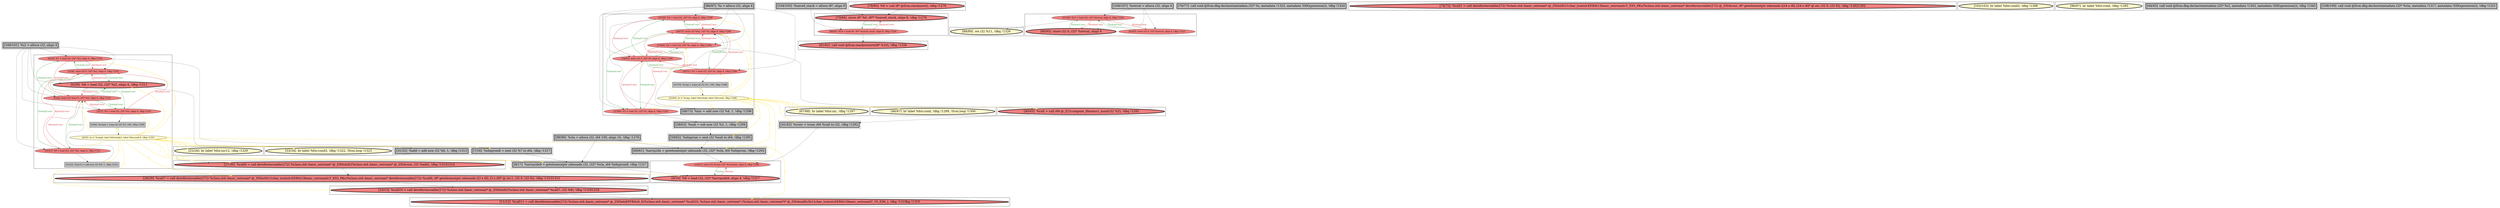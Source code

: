 
digraph G {



node473->node461 [style=solid,color=black,label="",penwidth=0.5,fontcolor=black ]
node489->node495 [style=solid,color=firebrick3,label="A|indep|Const",penwidth=1.0,fontcolor=firebrick3 ]
node458->node496 [style=solid,color=gold,label="C",penwidth=1.0,fontcolor=gold ]
node459->node457 [style=solid,color=firebrick3,label="A|indep|Const",penwidth=1.0,fontcolor=firebrick3 ]
node457->node459 [style=solid,color=forestgreen,label="T|indep|Const",penwidth=1.0,fontcolor=forestgreen ]
node477->node490 [style=solid,color=black,label="",penwidth=0.5,fontcolor=black ]
node449->node450 [style=solid,color=forestgreen,label="T|indep",penwidth=1.0,fontcolor=forestgreen ]
node494->node493 [style=solid,color=forestgreen,label="T|indep|Const",penwidth=1.0,fontcolor=forestgreen ]
node492->node495 [style=solid,color=black,label="",penwidth=0.5,fontcolor=black ]
node489->node494 [style=solid,color=firebrick3,label="A|indep|Const",penwidth=1.0,fontcolor=firebrick3 ]
node457->node461 [style=solid,color=forestgreen,label="T|indep|Const",penwidth=1.0,fontcolor=forestgreen ]
node499->node498 [style=solid,color=forestgreen,label="T|indep|Const",penwidth=1.0,fontcolor=forestgreen ]
node498->node499 [style=solid,color=firebrick3,label="A|indep|Const",penwidth=1.0,fontcolor=firebrick3 ]
node485->node484 [style=solid,color=firebrick3,label="A|indep|Const",penwidth=1.0,fontcolor=firebrick3 ]
node453->node452 [style=solid,color=black,label="",penwidth=0.5,fontcolor=black ]
node462->node458 [style=solid,color=black,label="",penwidth=0.5,fontcolor=black ]
node458->node462 [style=solid,color=gold,label="C",penwidth=1.0,fontcolor=gold ]
node494->node490 [style=solid,color=forestgreen,label="T|indep|Const",penwidth=1.0,fontcolor=forestgreen ]
node471->node449 [style=solid,color=black,label="",penwidth=0.5,fontcolor=black ]
node490->node494 [style=solid,color=firebrick3,label="A|indep|Const",penwidth=1.0,fontcolor=firebrick3 ]
node488->node471 [style=solid,color=gold,label="C",penwidth=1.0,fontcolor=gold ]
node488->node488 [style=solid,color=gold,label="C",penwidth=1.0,fontcolor=gold ]
node463->node468 [style=solid,color=black,label="",penwidth=0.5,fontcolor=black ]
node495->node489 [style=solid,color=forestgreen,label="T|indep|Const",penwidth=1.0,fontcolor=forestgreen ]
node461->node457 [style=solid,color=firebrick3,label="A|indep|Const",penwidth=1.0,fontcolor=firebrick3 ]
node478->node471 [style=solid,color=black,label="",penwidth=0.5,fontcolor=black ]
node477->node489 [style=solid,color=black,label="",penwidth=0.5,fontcolor=black ]
node473->node457 [style=solid,color=black,label="",penwidth=0.5,fontcolor=black ]
node497->node499 [style=solid,color=black,label="",penwidth=0.5,fontcolor=black ]
node458->node453 [style=solid,color=gold,label="C",penwidth=1.0,fontcolor=gold ]
node469->node467 [style=solid,color=black,label="",penwidth=0.5,fontcolor=black ]
node473->node455 [style=solid,color=black,label="",penwidth=0.5,fontcolor=black ]
node447->node450 [style=solid,color=black,label="",penwidth=0.5,fontcolor=black ]
node465->node447 [style=solid,color=black,label="",penwidth=0.5,fontcolor=black ]
node478->node447 [style=solid,color=black,label="",penwidth=0.5,fontcolor=black ]
node473->node460 [style=solid,color=black,label="",penwidth=0.5,fontcolor=black ]
node459->node462 [style=solid,color=black,label="",penwidth=0.5,fontcolor=black ]
node483->node485 [style=solid,color=forestgreen,label="T|indep|Const",penwidth=1.0,fontcolor=forestgreen ]
node455->node457 [style=solid,color=firebrick3,label="A|indep|Const",penwidth=1.0,fontcolor=firebrick3 ]
node458->node459 [style=solid,color=gold,label="C",penwidth=1.0,fontcolor=gold ]
node458->node454 [style=solid,color=gold,label="C",penwidth=1.0,fontcolor=gold ]
node477->node495 [style=solid,color=black,label="",penwidth=0.5,fontcolor=black ]
node484->node485 [style=solid,color=forestgreen,label="T|indep|Const",penwidth=1.0,fontcolor=forestgreen ]
node459->node456 [style=solid,color=firebrick3,label="A|indep|Const",penwidth=1.0,fontcolor=firebrick3 ]
node456->node460 [style=solid,color=forestgreen,label="T|indep|Const",penwidth=1.0,fontcolor=forestgreen ]
node456->node459 [style=solid,color=forestgreen,label="T|indep|Const",penwidth=1.0,fontcolor=forestgreen ]
node491->node463 [style=solid,color=black,label="",penwidth=0.5,fontcolor=black ]
node458->node458 [style=solid,color=gold,label="C",penwidth=1.0,fontcolor=gold ]
node468->node449 [style=solid,color=black,label="",penwidth=0.5,fontcolor=black ]
node460->node456 [style=solid,color=firebrick3,label="A|indep|Const",penwidth=1.0,fontcolor=firebrick3 ]
node455->node456 [style=solid,color=firebrick3,label="A|indep|Const",penwidth=1.0,fontcolor=firebrick3 ]
node494->node491 [style=solid,color=forestgreen,label="T|indep|Const",penwidth=1.0,fontcolor=forestgreen ]
node493->node494 [style=solid,color=firebrick3,label="A|indep|Const",penwidth=1.0,fontcolor=firebrick3 ]
node456->node455 [style=solid,color=forestgreen,label="T|indep|Const",penwidth=1.0,fontcolor=forestgreen ]
node488->node468 [style=solid,color=gold,label="C",penwidth=1.0,fontcolor=gold ]
node476->node496 [style=solid,color=black,label="",penwidth=0.5,fontcolor=black ]
node450->node449 [style=solid,color=firebrick3,label="A|indep",penwidth=1.0,fontcolor=firebrick3 ]
node488->node467 [style=solid,color=gold,label="C",penwidth=1.0,fontcolor=gold ]
node488->node469 [style=solid,color=gold,label="C",penwidth=1.0,fontcolor=gold ]
node488->node470 [style=solid,color=gold,label="C",penwidth=1.0,fontcolor=gold ]
node452->node476 [style=solid,color=black,label="",penwidth=0.5,fontcolor=black ]
node458->node460 [style=solid,color=gold,label="C",penwidth=1.0,fontcolor=gold ]
node488->node491 [style=solid,color=gold,label="C",penwidth=1.0,fontcolor=gold ]
node490->node495 [style=solid,color=firebrick3,label="A|indep|Const",penwidth=1.0,fontcolor=firebrick3 ]
node458->node465 [style=solid,color=gold,label="C",penwidth=1.0,fontcolor=gold ]
node458->node456 [style=solid,color=gold,label="C",penwidth=1.0,fontcolor=gold ]
node458->node452 [style=solid,color=gold,label="C",penwidth=1.0,fontcolor=gold ]
node495->node491 [style=solid,color=forestgreen,label="T|indep|Const",penwidth=1.0,fontcolor=forestgreen ]
node460->node457 [style=solid,color=firebrick3,label="A|indep|Const",penwidth=1.0,fontcolor=firebrick3 ]
node458->node450 [style=solid,color=gold,label="C",penwidth=1.0,fontcolor=gold ]
node491->node495 [style=solid,color=firebrick3,label="A|indep|Const",penwidth=1.0,fontcolor=firebrick3 ]
node481->node483 [style=solid,color=black,label="",penwidth=0.5,fontcolor=black ]
node458->node448 [style=solid,color=gold,label="C",penwidth=1.0,fontcolor=gold ]
node489->node492 [style=solid,color=black,label="",penwidth=0.5,fontcolor=black ]
node458->node455 [style=solid,color=gold,label="C",penwidth=1.0,fontcolor=gold ]
node458->node447 [style=solid,color=gold,label="C",penwidth=1.0,fontcolor=gold ]
node488->node487 [style=solid,color=gold,label="C",penwidth=1.0,fontcolor=gold ]
node487->node488 [style=solid,color=black,label="",penwidth=0.5,fontcolor=black ]
node467->node471 [style=solid,color=black,label="",penwidth=0.5,fontcolor=black ]
node454->node456 [style=solid,color=black,label="",penwidth=0.5,fontcolor=black ]
node488->node492 [style=solid,color=gold,label="C",penwidth=1.0,fontcolor=gold ]
node458->node451 [style=solid,color=gold,label="C",penwidth=1.0,fontcolor=gold ]
node488->node449 [style=solid,color=gold,label="C",penwidth=1.0,fontcolor=gold ]
node488->node493 [style=solid,color=gold,label="C",penwidth=1.0,fontcolor=gold ]
node450->node496 [style=solid,color=black,label="",penwidth=0.5,fontcolor=black ]
node495->node490 [style=solid,color=forestgreen,label="T|indep|Const",penwidth=1.0,fontcolor=forestgreen ]
node490->node487 [style=solid,color=black,label="",penwidth=0.5,fontcolor=black ]
node481->node485 [style=solid,color=black,label="",penwidth=0.5,fontcolor=black ]
node485->node483 [style=solid,color=firebrick3,label="A|indep|Const",penwidth=1.0,fontcolor=firebrick3 ]
node473->node459 [style=solid,color=black,label="",penwidth=0.5,fontcolor=black ]
node496->node448 [style=solid,color=black,label="",penwidth=0.5,fontcolor=black ]
node457->node455 [style=solid,color=forestgreen,label="T|indep|Const",penwidth=1.0,fontcolor=forestgreen ]
node457->node460 [style=solid,color=forestgreen,label="T|indep|Const",penwidth=1.0,fontcolor=forestgreen ]
node488->node489 [style=solid,color=gold,label="C",penwidth=1.0,fontcolor=gold ]
node481->node484 [style=solid,color=black,label="",penwidth=0.5,fontcolor=black ]
node477->node494 [style=solid,color=black,label="",penwidth=0.5,fontcolor=black ]
node494->node489 [style=solid,color=forestgreen,label="T|indep|Const",penwidth=1.0,fontcolor=forestgreen ]
node458->node482 [style=solid,color=gold,label="C",penwidth=1.0,fontcolor=gold ]
node458->node461 [style=solid,color=gold,label="C",penwidth=1.0,fontcolor=gold ]
node491->node494 [style=solid,color=firebrick3,label="A|indep|Const",penwidth=1.0,fontcolor=firebrick3 ]
node488->node490 [style=solid,color=gold,label="C",penwidth=1.0,fontcolor=gold ]
node458->node476 [style=solid,color=gold,label="C",penwidth=1.0,fontcolor=gold ]
node485->node486 [style=solid,color=black,label="",penwidth=0.5,fontcolor=black ]
node474->node499 [style=solid,color=black,label="",penwidth=0.5,fontcolor=black ]
node461->node465 [style=solid,color=black,label="",penwidth=0.5,fontcolor=black ]
node493->node469 [style=solid,color=black,label="",penwidth=0.5,fontcolor=black ]
node488->node466 [style=solid,color=gold,label="C",penwidth=1.0,fontcolor=gold ]
node488->node463 [style=solid,color=gold,label="C",penwidth=1.0,fontcolor=gold ]
node498->node500 [style=solid,color=black,label="",penwidth=0.5,fontcolor=black ]
node461->node456 [style=solid,color=firebrick3,label="A|indep|Const",penwidth=1.0,fontcolor=firebrick3 ]
node474->node498 [style=solid,color=black,label="",penwidth=0.5,fontcolor=black ]
node456->node461 [style=solid,color=forestgreen,label="T|indep|Const",penwidth=1.0,fontcolor=forestgreen ]
node488->node495 [style=solid,color=gold,label="C",penwidth=1.0,fontcolor=gold ]
node493->node495 [style=solid,color=firebrick3,label="A|indep|Const",penwidth=1.0,fontcolor=firebrick3 ]
node495->node493 [style=solid,color=forestgreen,label="T|indep|Const",penwidth=1.0,fontcolor=forestgreen ]
node473->node456 [style=solid,color=black,label="",penwidth=0.5,fontcolor=black ]
node455->node454 [style=solid,color=black,label="",penwidth=0.5,fontcolor=black ]
node477->node491 [style=solid,color=black,label="",penwidth=0.5,fontcolor=black ]
node460->node453 [style=solid,color=black,label="",penwidth=0.5,fontcolor=black ]
node477->node493 [style=solid,color=black,label="",penwidth=0.5,fontcolor=black ]


subgraph cluster33 {


node500 [penwidth=3.0,fontsize=20,fillcolor=lightcoral,label="[81/82]  call void @llvm.stackrestore(i8* %10), !dbg !1326",shape=ellipse,style=filled ]



}

subgraph cluster27 {


node485 [fillcolor=lightcoral,label="[91/94]  %11 = load i32, i32* %retval, align 4, !dbg !1326",shape=ellipse,style=filled ]
node483 [fillcolor=lightcoral,label="[92/93]  store i32 0, i32* %retval, align 4, !dbg !1325",shape=ellipse,style=filled ]
node484 [penwidth=3.0,fontsize=20,fillcolor=lightcoral,label="[90/95]  store i32 0, i32* %retval, align 4",shape=ellipse,style=filled ]



}

subgraph cluster28 {


node486 [penwidth=3.0,fontsize=20,fillcolor=lemonchiffon,label="[88/89]  ret i32 %11, !dbg !1326",shape=ellipse,style=filled ]



}

subgraph cluster26 {


node482 [penwidth=3.0,fontsize=20,fillcolor=lemonchiffon,label="[33/34]  br label %for.cond3, !dbg !1322, !llvm.loop !1323",shape=ellipse,style=filled ]



}

subgraph cluster29 {


node495 [fillcolor=lightcoral,label="[49/72]  store i32 %inc, i32* %i, align 4, !dbg !1298",shape=ellipse,style=filled ]
node494 [fillcolor=lightcoral,label="[54/65]  store i32 1, i32* %i, align 4, !dbg !1284",shape=ellipse,style=filled ]
node493 [fillcolor=lightcoral,label="[57/64]  %3 = load i32, i32* %i, align 4, !dbg !1293",shape=ellipse,style=filled ]
node488 [fillcolor=lemonchiffon,label="[52/69]  br i1 %cmp, label %for.body, label %for.end, !dbg !1289",shape=ellipse,style=filled ]
node491 [fillcolor=lightcoral,label="[53/66]  %2 = load i32, i32* %i, align 4, !dbg !1290",shape=ellipse,style=filled ]
node490 [fillcolor=lightcoral,label="[50/71]  %1 = load i32, i32* %i, align 4, !dbg !1286",shape=ellipse,style=filled ]
node489 [fillcolor=lightcoral,label="[55/56]  %4 = load i32, i32* %i, align 4, !dbg !1298",shape=ellipse,style=filled ]
node487 [fillcolor=grey,label="[51/70]  %cmp = icmp ult i32 %1, 100, !dbg !1288",shape=rectangle,style=filled ]
node492 [penwidth=3.0,fontsize=20,fillcolor=grey,label="[48/73]  %inc = add nsw i32 %4, 1, !dbg !1298",shape=rectangle,style=filled ]



}

subgraph cluster25 {


node481 [penwidth=3.0,fontsize=20,fillcolor=grey,label="[106/107]  %retval = alloca i32, align 4",shape=rectangle,style=filled ]



}

subgraph cluster24 {


node480 [penwidth=3.0,fontsize=20,fillcolor=grey,label="[76/77]  call void @llvm.dbg.declare(metadata i32* %i, metadata !1322, metadata !DIExpression()), !dbg !1324",shape=rectangle,style=filled ]



}

subgraph cluster22 {


node478 [penwidth=3.0,fontsize=20,fillcolor=grey,label="[98/99]  %vla = alloca i32, i64 100, align 16, !dbg !1276",shape=rectangle,style=filled ]



}

subgraph cluster20 {


node476 [penwidth=3.0,fontsize=20,fillcolor=lightcoral,label="[28/29]  %call7 = call dereferenceable(272) %class.std::basic_ostream* @_ZStlsISt11char_traitsIcEERSt13basic_ostreamIcT_ES5_PKc(%class.std::basic_ostream* dereferenceable(272) %call6, i8* getelementptr inbounds ([3 x i8], [3 x i8]* @.str.1, i32 0, i32 0)), !dbg !13151315",shape=ellipse,style=filled ]



}

subgraph cluster18 {


node474 [penwidth=3.0,fontsize=20,fillcolor=grey,label="[104/105]  %saved_stack = alloca i8*, align 8",shape=rectangle,style=filled ]



}

subgraph cluster34 {


node501 [penwidth=3.0,fontsize=20,fillcolor=lightcoral,label="[74/75]  %call1 = call dereferenceable(272) %class.std::basic_ostream* @_ZStlsISt11char_traitsIcEERSt13basic_ostreamIcT_ES5_PKc(%class.std::basic_ostream* dereferenceable(272) @_ZSt4cout, i8* getelementptr inbounds ([24 x i8], [24 x i8]* @.str, i32 0, i32 0)), !dbg !13021302",shape=ellipse,style=filled ]



}

subgraph cluster16 {


node472 [penwidth=3.0,fontsize=20,fillcolor=lemonchiffon,label="[102/103]  br label %for.cond3, !dbg !1306",shape=ellipse,style=filled ]



}

subgraph cluster17 {


node473 [penwidth=3.0,fontsize=20,fillcolor=grey,label="[100/101]  %i2 = alloca i32, align 4",shape=rectangle,style=filled ]



}

subgraph cluster4 {


node452 [penwidth=3.0,fontsize=20,fillcolor=lightcoral,label="[27/30]  %call6 = call dereferenceable(272) %class.std::basic_ostream* @_ZNSolsEi(%class.std::basic_ostream* @_ZSt4cout, i32 %add), !dbg !13141314",shape=ellipse,style=filled ]



}

subgraph cluster3 {


node451 [penwidth=3.0,fontsize=20,fillcolor=lemonchiffon,label="[25/26]  br label %for.inc12, !dbg !1320",shape=ellipse,style=filled ]



}

subgraph cluster2 {


node450 [penwidth=3.0,fontsize=20,fillcolor=lightcoral,label="[9/16]  %8 = load i32, i32* %arrayidx9, align 4, !dbg !1317",shape=ellipse,style=filled ]
node449 [fillcolor=lightcoral,label="[14/15]  store i32 %conv, i32* %arrayidx, align 4, !dbg !1296",shape=ellipse,style=filled ]



}

subgraph cluster1 {


node448 [penwidth=3.0,fontsize=20,fillcolor=lightcoral,label="[11/12]  %call11 = call dereferenceable(272) %class.std::basic_ostream* @_ZNSolsEPFRSoS_E(%class.std::basic_ostream* %call10, %class.std::basic_ostream* (%class.std::basic_ostream*)* @_ZSt4endlIcSt11char_traitsIcEERSt13basic_ostreamIT_T0_ES6_), !dbg !1319bg !1319",shape=ellipse,style=filled ]



}

subgraph cluster12 {


node468 [penwidth=3.0,fontsize=20,fillcolor=grey,label="[41/42]  %conv = trunc i64 %call to i32, !dbg !1292",shape=rectangle,style=filled ]



}

subgraph cluster32 {


node499 [penwidth=3.0,fontsize=20,fillcolor=lightcoral,label="[79/84]  store i8* %0, i8** %saved_stack, align 8, !dbg !1276",shape=ellipse,style=filled ]
node498 [fillcolor=lightcoral,label="[80/83]  %10 = load i8*, i8** %saved_stack, align 8, !dbg !1326",shape=ellipse,style=filled ]



}

subgraph cluster5 {


node453 [penwidth=3.0,fontsize=20,fillcolor=grey,label="[31/32]  %add = add nsw i32 %6, 1, !dbg !1313",shape=rectangle,style=filled ]



}

subgraph cluster0 {


node447 [penwidth=3.0,fontsize=20,fillcolor=grey,label="[8/17]  %arrayidx9 = getelementptr inbounds i32, i32* %vla, i64 %idxprom8, !dbg !1317",shape=rectangle,style=filled ]



}

subgraph cluster31 {


node497 [penwidth=3.0,fontsize=20,fillcolor=lightcoral,label="[78/85]  %0 = call i8* @llvm.stacksave(), !dbg !1276",shape=ellipse,style=filled ]



}

subgraph cluster30 {


node496 [penwidth=3.0,fontsize=20,fillcolor=lightcoral,label="[10/13]  %call10 = call dereferenceable(272) %class.std::basic_ostream* @_ZNSolsEi(%class.std::basic_ostream* %call7, i32 %8), !dbg !13181318",shape=ellipse,style=filled ]



}

subgraph cluster6 {


node461 [fillcolor=lightcoral,label="[6/19]  %7 = load i32, i32* %i2, align 4, !dbg !1316",shape=ellipse,style=filled ]
node460 [penwidth=3.0,fontsize=20,fillcolor=lightcoral,label="[0/39]  %6 = load i32, i32* %i2, align 4, !dbg !1311",shape=ellipse,style=filled ]
node455 [fillcolor=lightcoral,label="[20/23]  %9 = load i32, i32* %i2, align 4, !dbg !1321",shape=ellipse,style=filled ]
node454 [fillcolor=grey,label="[21/22]  %inc13 = add nsw i32 %9, 1, !dbg !1321",shape=rectangle,style=filled ]
node456 [fillcolor=lightcoral,label="[5/24]  store i32 %inc13, i32* %i2, align 4, !dbg !1321",shape=ellipse,style=filled ]
node457 [fillcolor=lightcoral,label="[1/38]  store i32 0, i32* %i2, align 4, !dbg !1305",shape=ellipse,style=filled ]
node458 [fillcolor=lemonchiffon,label="[4/35]  br i1 %cmp4, label %for.body5, label %for.end14, !dbg !1310",shape=ellipse,style=filled ]
node462 [fillcolor=grey,label="[3/36]  %cmp4 = icmp ult i32 %5, 100, !dbg !1309",shape=rectangle,style=filled ]
node459 [fillcolor=lightcoral,label="[2/37]  %5 = load i32, i32* %i2, align 4, !dbg !1307",shape=ellipse,style=filled ]



}

subgraph cluster14 {


node470 [penwidth=3.0,fontsize=20,fillcolor=lemonchiffon,label="[67/68]  br label %for.inc, !dbg !1297",shape=ellipse,style=filled ]



}

subgraph cluster7 {


node463 [penwidth=3.0,fontsize=20,fillcolor=lightcoral,label="[40/43]  %call = call i64 @_Z21compute_fibonacci_numi(i32 %2), !dbg !1292",shape=ellipse,style=filled ]



}

subgraph cluster23 {


node479 [penwidth=3.0,fontsize=20,fillcolor=lemonchiffon,label="[96/97]  br label %for.cond, !dbg !1285",shape=ellipse,style=filled ]



}

subgraph cluster8 {


node464 [penwidth=3.0,fontsize=20,fillcolor=grey,label="[44/45]  call void @llvm.dbg.declare(metadata i32* %i2, metadata !1343, metadata !DIExpression()), !dbg !1345",shape=rectangle,style=filled ]



}

subgraph cluster21 {


node477 [penwidth=3.0,fontsize=20,fillcolor=grey,label="[86/87]  %i = alloca i32, align 4",shape=rectangle,style=filled ]



}

subgraph cluster9 {


node465 [penwidth=3.0,fontsize=20,fillcolor=grey,label="[7/18]  %idxprom8 = sext i32 %7 to i64, !dbg !1317",shape=rectangle,style=filled ]



}

subgraph cluster19 {


node475 [penwidth=3.0,fontsize=20,fillcolor=grey,label="[108/109]  call void @llvm.dbg.declare(metadata i32* %vla, metadata !1317, metadata !DIExpression()), !dbg !1321",shape=rectangle,style=filled ]



}

subgraph cluster10 {


node466 [penwidth=3.0,fontsize=20,fillcolor=lemonchiffon,label="[46/47]  br label %for.cond, !dbg !1299, !llvm.loop !1300",shape=ellipse,style=filled ]



}

subgraph cluster11 {


node467 [penwidth=3.0,fontsize=20,fillcolor=grey,label="[59/62]  %idxprom = sext i32 %sub to i64, !dbg !1295",shape=rectangle,style=filled ]



}

subgraph cluster13 {


node469 [penwidth=3.0,fontsize=20,fillcolor=grey,label="[58/63]  %sub = sub nsw i32 %3, 1, !dbg !1294",shape=rectangle,style=filled ]



}

subgraph cluster15 {


node471 [penwidth=3.0,fontsize=20,fillcolor=grey,label="[60/61]  %arrayidx = getelementptr inbounds i32, i32* %vla, i64 %idxprom, !dbg !1295",shape=rectangle,style=filled ]



}

}
